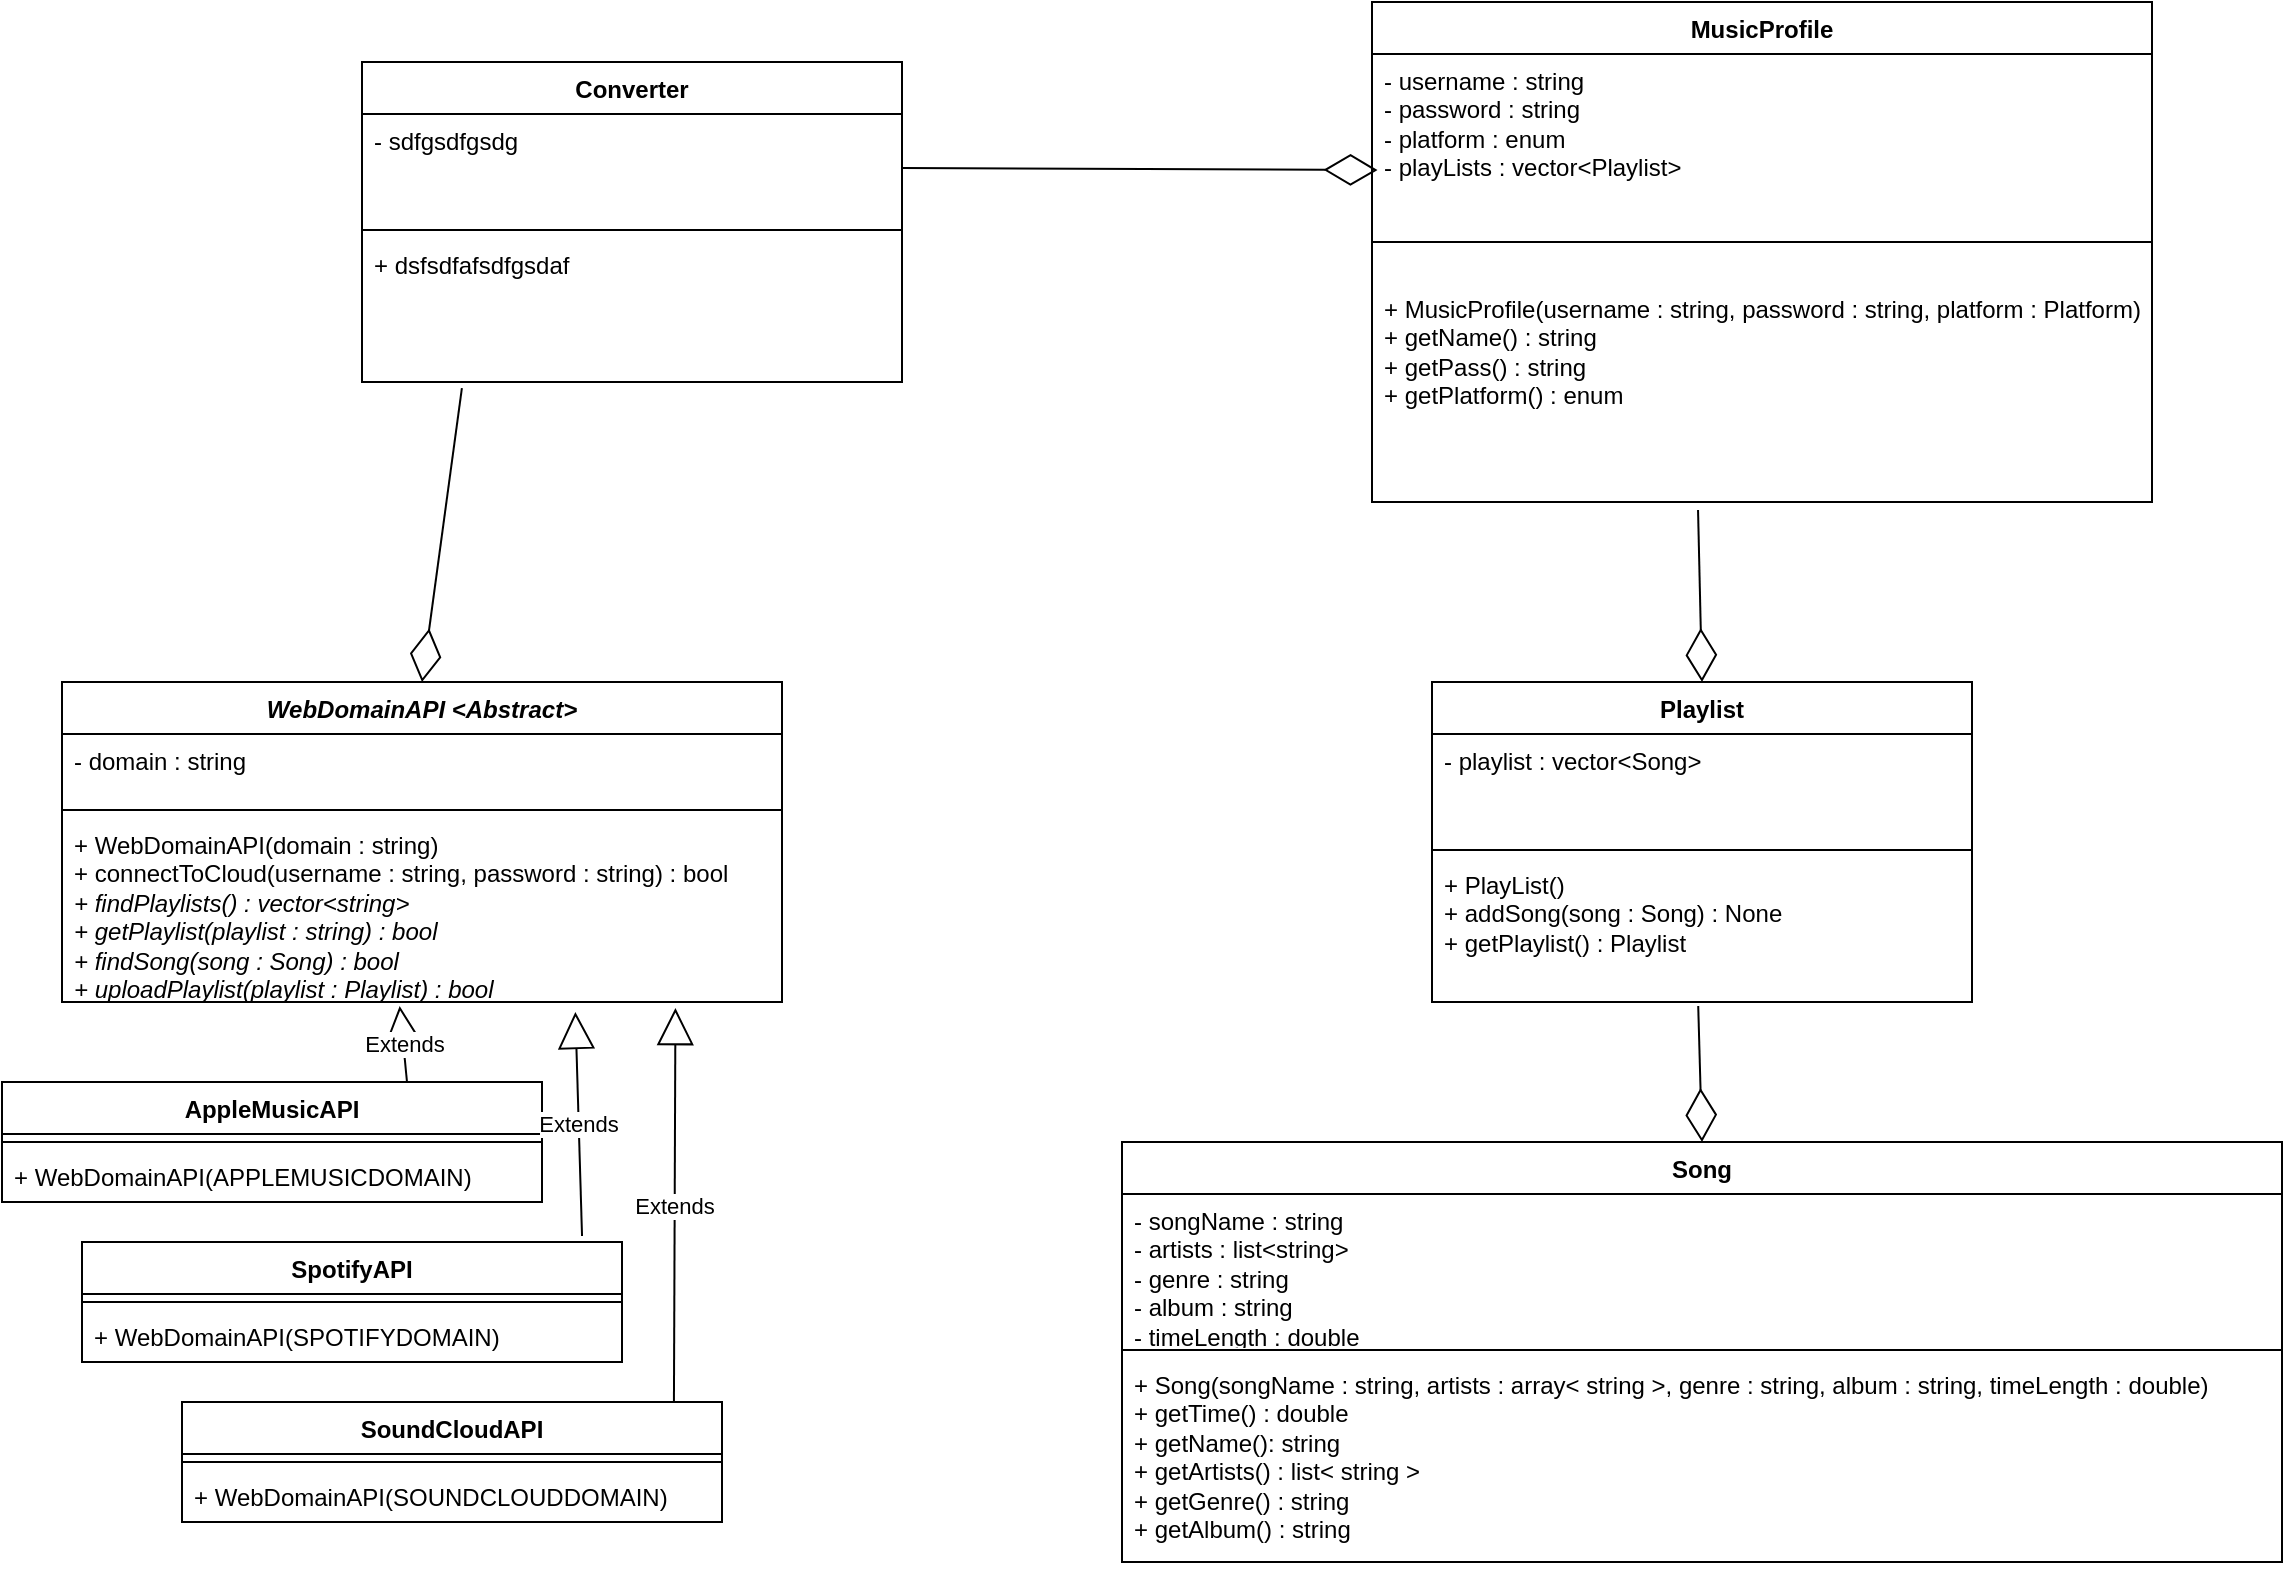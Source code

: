 <mxfile version="24.3.0" type="device">
  <diagram name="Page-1" id="ILy0DAQNYgPiJqq5SF2T">
    <mxGraphModel dx="834" dy="1667" grid="1" gridSize="10" guides="1" tooltips="1" connect="1" arrows="1" fold="1" page="1" pageScale="1" pageWidth="850" pageHeight="1100" math="0" shadow="0">
      <root>
        <mxCell id="0" />
        <mxCell id="1" parent="0" />
        <mxCell id="imGzoSFmh1mY2L6UpgBo-1" value="MusicProfile" style="swimlane;fontStyle=1;align=center;verticalAlign=top;childLayout=stackLayout;horizontal=1;startSize=26;horizontalStack=0;resizeParent=1;resizeParentMax=0;resizeLast=0;collapsible=1;marginBottom=0;whiteSpace=wrap;html=1;" vertex="1" parent="1">
          <mxGeometry x="695" y="40" width="390" height="250" as="geometry" />
        </mxCell>
        <mxCell id="imGzoSFmh1mY2L6UpgBo-2" value="- username : string&lt;div&gt;- password : string&lt;br&gt;&lt;div&gt;- platform : enum&lt;/div&gt;&lt;/div&gt;&lt;div&gt;- playLists : vector&amp;lt;Playlist&amp;gt;&lt;/div&gt;" style="text;strokeColor=none;fillColor=none;align=left;verticalAlign=top;spacingLeft=4;spacingRight=4;overflow=hidden;rotatable=0;points=[[0,0.5],[1,0.5]];portConstraint=eastwest;whiteSpace=wrap;html=1;" vertex="1" parent="imGzoSFmh1mY2L6UpgBo-1">
          <mxGeometry y="26" width="390" height="74" as="geometry" />
        </mxCell>
        <mxCell id="imGzoSFmh1mY2L6UpgBo-3" value="" style="line;strokeWidth=1;fillColor=none;align=left;verticalAlign=middle;spacingTop=-1;spacingLeft=3;spacingRight=3;rotatable=0;labelPosition=right;points=[];portConstraint=eastwest;strokeColor=inherit;" vertex="1" parent="imGzoSFmh1mY2L6UpgBo-1">
          <mxGeometry y="100" width="390" height="40" as="geometry" />
        </mxCell>
        <mxCell id="imGzoSFmh1mY2L6UpgBo-4" value="+ MusicProfile(username : string, password : string, platform : Platform)&lt;div&gt;+ getName() : string&lt;/div&gt;&lt;div&gt;+ getPass() : string&lt;/div&gt;&lt;div&gt;+ getPlatform() : enum&lt;/div&gt;" style="text;strokeColor=none;fillColor=none;align=left;verticalAlign=top;spacingLeft=4;spacingRight=4;overflow=hidden;rotatable=0;points=[[0,0.5],[1,0.5]];portConstraint=eastwest;whiteSpace=wrap;html=1;" vertex="1" parent="imGzoSFmh1mY2L6UpgBo-1">
          <mxGeometry y="140" width="390" height="110" as="geometry" />
        </mxCell>
        <mxCell id="imGzoSFmh1mY2L6UpgBo-5" value="Song" style="swimlane;fontStyle=1;align=center;verticalAlign=top;childLayout=stackLayout;horizontal=1;startSize=26;horizontalStack=0;resizeParent=1;resizeParentMax=0;resizeLast=0;collapsible=1;marginBottom=0;whiteSpace=wrap;html=1;" vertex="1" parent="1">
          <mxGeometry x="570" y="610" width="580" height="210" as="geometry" />
        </mxCell>
        <mxCell id="imGzoSFmh1mY2L6UpgBo-6" value="- songName : string&lt;div&gt;- artists : list&amp;lt;string&amp;gt;&lt;/div&gt;&lt;div&gt;- genre : string&lt;/div&gt;&lt;div&gt;- album : string&lt;/div&gt;&lt;div&gt;- timeLength : double&lt;/div&gt;" style="text;strokeColor=none;fillColor=none;align=left;verticalAlign=top;spacingLeft=4;spacingRight=4;overflow=hidden;rotatable=0;points=[[0,0.5],[1,0.5]];portConstraint=eastwest;whiteSpace=wrap;html=1;" vertex="1" parent="imGzoSFmh1mY2L6UpgBo-5">
          <mxGeometry y="26" width="580" height="74" as="geometry" />
        </mxCell>
        <mxCell id="imGzoSFmh1mY2L6UpgBo-7" value="" style="line;strokeWidth=1;fillColor=none;align=left;verticalAlign=middle;spacingTop=-1;spacingLeft=3;spacingRight=3;rotatable=0;labelPosition=right;points=[];portConstraint=eastwest;strokeColor=inherit;" vertex="1" parent="imGzoSFmh1mY2L6UpgBo-5">
          <mxGeometry y="100" width="580" height="8" as="geometry" />
        </mxCell>
        <mxCell id="imGzoSFmh1mY2L6UpgBo-8" value="&lt;div&gt;+ Song(songName : string, artists : array&amp;lt;&amp;nbsp;string &amp;gt;, genre : string, album : string, timeLength : double)&lt;/div&gt;&lt;div&gt;+ getTime() : double&lt;/div&gt;&lt;div&gt;+ getName(): string&lt;/div&gt;&lt;div&gt;+ getArtists() : list&amp;lt;&amp;nbsp;string &amp;gt;&lt;/div&gt;&lt;div&gt;+ getGenre() : string&lt;/div&gt;&lt;div&gt;+ getAlbum() : string&lt;/div&gt;&lt;div&gt;&lt;br&gt;&lt;/div&gt;&lt;div&gt;&lt;br&gt;&lt;/div&gt;&lt;div&gt;&lt;br&gt;&lt;/div&gt;" style="text;strokeColor=none;fillColor=none;align=left;verticalAlign=top;spacingLeft=4;spacingRight=4;overflow=hidden;rotatable=0;points=[[0,0.5],[1,0.5]];portConstraint=eastwest;whiteSpace=wrap;html=1;" vertex="1" parent="imGzoSFmh1mY2L6UpgBo-5">
          <mxGeometry y="108" width="580" height="102" as="geometry" />
        </mxCell>
        <mxCell id="imGzoSFmh1mY2L6UpgBo-9" value="Playlist" style="swimlane;fontStyle=1;align=center;verticalAlign=top;childLayout=stackLayout;horizontal=1;startSize=26;horizontalStack=0;resizeParent=1;resizeParentMax=0;resizeLast=0;collapsible=1;marginBottom=0;whiteSpace=wrap;html=1;" vertex="1" parent="1">
          <mxGeometry x="725" y="380" width="270" height="160" as="geometry" />
        </mxCell>
        <mxCell id="imGzoSFmh1mY2L6UpgBo-10" value="- playlist : vector&amp;lt;Song&amp;gt;" style="text;strokeColor=none;fillColor=none;align=left;verticalAlign=top;spacingLeft=4;spacingRight=4;overflow=hidden;rotatable=0;points=[[0,0.5],[1,0.5]];portConstraint=eastwest;whiteSpace=wrap;html=1;" vertex="1" parent="imGzoSFmh1mY2L6UpgBo-9">
          <mxGeometry y="26" width="270" height="54" as="geometry" />
        </mxCell>
        <mxCell id="imGzoSFmh1mY2L6UpgBo-11" value="" style="line;strokeWidth=1;fillColor=none;align=left;verticalAlign=middle;spacingTop=-1;spacingLeft=3;spacingRight=3;rotatable=0;labelPosition=right;points=[];portConstraint=eastwest;strokeColor=inherit;" vertex="1" parent="imGzoSFmh1mY2L6UpgBo-9">
          <mxGeometry y="80" width="270" height="8" as="geometry" />
        </mxCell>
        <mxCell id="imGzoSFmh1mY2L6UpgBo-12" value="+ PlayList()&lt;div&gt;+ addSong(song : Song) : None&lt;/div&gt;&lt;div&gt;+ getPlaylist() : Playlist&lt;/div&gt;&lt;div&gt;&lt;div&gt;&lt;br&gt;&lt;/div&gt;&lt;/div&gt;" style="text;strokeColor=none;fillColor=none;align=left;verticalAlign=top;spacingLeft=4;spacingRight=4;overflow=hidden;rotatable=0;points=[[0,0.5],[1,0.5]];portConstraint=eastwest;whiteSpace=wrap;html=1;" vertex="1" parent="imGzoSFmh1mY2L6UpgBo-9">
          <mxGeometry y="88" width="270" height="72" as="geometry" />
        </mxCell>
        <mxCell id="imGzoSFmh1mY2L6UpgBo-13" value="&lt;i&gt;WebDomainAPI &amp;lt;Abstract&amp;gt;&lt;/i&gt;" style="swimlane;fontStyle=1;align=center;verticalAlign=top;childLayout=stackLayout;horizontal=1;startSize=26;horizontalStack=0;resizeParent=1;resizeParentMax=0;resizeLast=0;collapsible=1;marginBottom=0;whiteSpace=wrap;html=1;" vertex="1" parent="1">
          <mxGeometry x="40" y="380" width="360" height="160" as="geometry" />
        </mxCell>
        <mxCell id="imGzoSFmh1mY2L6UpgBo-14" value="- domain : string" style="text;strokeColor=none;fillColor=none;align=left;verticalAlign=top;spacingLeft=4;spacingRight=4;overflow=hidden;rotatable=0;points=[[0,0.5],[1,0.5]];portConstraint=eastwest;whiteSpace=wrap;html=1;" vertex="1" parent="imGzoSFmh1mY2L6UpgBo-13">
          <mxGeometry y="26" width="360" height="34" as="geometry" />
        </mxCell>
        <mxCell id="imGzoSFmh1mY2L6UpgBo-15" value="" style="line;strokeWidth=1;fillColor=none;align=left;verticalAlign=middle;spacingTop=-1;spacingLeft=3;spacingRight=3;rotatable=0;labelPosition=right;points=[];portConstraint=eastwest;strokeColor=inherit;" vertex="1" parent="imGzoSFmh1mY2L6UpgBo-13">
          <mxGeometry y="60" width="360" height="8" as="geometry" />
        </mxCell>
        <mxCell id="imGzoSFmh1mY2L6UpgBo-16" value="&lt;div&gt;+ WebDomainAPI(domain : string)&lt;/div&gt;&lt;div&gt;+ connectToCloud(username : string, password : string) : bool&lt;/div&gt;&lt;div&gt;&lt;i&gt;+ findPlaylists() : vector&amp;lt;string&amp;gt;&lt;/i&gt;&lt;/div&gt;&lt;div&gt;&lt;i&gt;+ getPlaylist(playlist : string) : bool&lt;/i&gt;&lt;/div&gt;&lt;div&gt;&lt;i&gt;+ findSong(song : Song) : bool&lt;/i&gt;&lt;/div&gt;&lt;div&gt;&lt;i&gt;+ uploadPlaylist(playlist : Playlist) : bool&lt;/i&gt;&lt;/div&gt;" style="text;strokeColor=none;fillColor=none;align=left;verticalAlign=top;spacingLeft=4;spacingRight=4;overflow=hidden;rotatable=0;points=[[0,0.5],[1,0.5]];portConstraint=eastwest;whiteSpace=wrap;html=1;" vertex="1" parent="imGzoSFmh1mY2L6UpgBo-13">
          <mxGeometry y="68" width="360" height="92" as="geometry" />
        </mxCell>
        <mxCell id="imGzoSFmh1mY2L6UpgBo-17" value="AppleMusicAPI" style="swimlane;fontStyle=1;align=center;verticalAlign=top;childLayout=stackLayout;horizontal=1;startSize=26;horizontalStack=0;resizeParent=1;resizeParentMax=0;resizeLast=0;collapsible=1;marginBottom=0;whiteSpace=wrap;html=1;" vertex="1" parent="1">
          <mxGeometry x="10" y="580" width="270" height="60" as="geometry" />
        </mxCell>
        <mxCell id="imGzoSFmh1mY2L6UpgBo-19" value="" style="line;strokeWidth=1;fillColor=none;align=left;verticalAlign=middle;spacingTop=-1;spacingLeft=3;spacingRight=3;rotatable=0;labelPosition=right;points=[];portConstraint=eastwest;strokeColor=inherit;" vertex="1" parent="imGzoSFmh1mY2L6UpgBo-17">
          <mxGeometry y="26" width="270" height="8" as="geometry" />
        </mxCell>
        <mxCell id="imGzoSFmh1mY2L6UpgBo-20" value="+ WebDomainAPI(APPLEMUSICDOMAIN)&lt;div&gt;&lt;br&gt;&lt;/div&gt;" style="text;strokeColor=none;fillColor=none;align=left;verticalAlign=top;spacingLeft=4;spacingRight=4;overflow=hidden;rotatable=0;points=[[0,0.5],[1,0.5]];portConstraint=eastwest;whiteSpace=wrap;html=1;" vertex="1" parent="imGzoSFmh1mY2L6UpgBo-17">
          <mxGeometry y="34" width="270" height="26" as="geometry" />
        </mxCell>
        <mxCell id="imGzoSFmh1mY2L6UpgBo-21" value="SpotifyAPI" style="swimlane;fontStyle=1;align=center;verticalAlign=top;childLayout=stackLayout;horizontal=1;startSize=26;horizontalStack=0;resizeParent=1;resizeParentMax=0;resizeLast=0;collapsible=1;marginBottom=0;whiteSpace=wrap;html=1;" vertex="1" parent="1">
          <mxGeometry x="50" y="660" width="270" height="60" as="geometry" />
        </mxCell>
        <mxCell id="imGzoSFmh1mY2L6UpgBo-22" value="" style="line;strokeWidth=1;fillColor=none;align=left;verticalAlign=middle;spacingTop=-1;spacingLeft=3;spacingRight=3;rotatable=0;labelPosition=right;points=[];portConstraint=eastwest;strokeColor=inherit;" vertex="1" parent="imGzoSFmh1mY2L6UpgBo-21">
          <mxGeometry y="26" width="270" height="8" as="geometry" />
        </mxCell>
        <mxCell id="imGzoSFmh1mY2L6UpgBo-23" value="+ WebDomainAPI(SPOTIFYDOMAIN)&lt;div&gt;&lt;br&gt;&lt;/div&gt;" style="text;strokeColor=none;fillColor=none;align=left;verticalAlign=top;spacingLeft=4;spacingRight=4;overflow=hidden;rotatable=0;points=[[0,0.5],[1,0.5]];portConstraint=eastwest;whiteSpace=wrap;html=1;" vertex="1" parent="imGzoSFmh1mY2L6UpgBo-21">
          <mxGeometry y="34" width="270" height="26" as="geometry" />
        </mxCell>
        <mxCell id="imGzoSFmh1mY2L6UpgBo-24" value="SoundCloudAPI" style="swimlane;fontStyle=1;align=center;verticalAlign=top;childLayout=stackLayout;horizontal=1;startSize=26;horizontalStack=0;resizeParent=1;resizeParentMax=0;resizeLast=0;collapsible=1;marginBottom=0;whiteSpace=wrap;html=1;" vertex="1" parent="1">
          <mxGeometry x="100" y="740" width="270" height="60" as="geometry" />
        </mxCell>
        <mxCell id="imGzoSFmh1mY2L6UpgBo-25" value="" style="line;strokeWidth=1;fillColor=none;align=left;verticalAlign=middle;spacingTop=-1;spacingLeft=3;spacingRight=3;rotatable=0;labelPosition=right;points=[];portConstraint=eastwest;strokeColor=inherit;" vertex="1" parent="imGzoSFmh1mY2L6UpgBo-24">
          <mxGeometry y="26" width="270" height="8" as="geometry" />
        </mxCell>
        <mxCell id="imGzoSFmh1mY2L6UpgBo-26" value="+ WebDomainAPI(SOUNDCLOUDDOMAIN)&lt;div&gt;&lt;br&gt;&lt;/div&gt;" style="text;strokeColor=none;fillColor=none;align=left;verticalAlign=top;spacingLeft=4;spacingRight=4;overflow=hidden;rotatable=0;points=[[0,0.5],[1,0.5]];portConstraint=eastwest;whiteSpace=wrap;html=1;" vertex="1" parent="imGzoSFmh1mY2L6UpgBo-24">
          <mxGeometry y="34" width="270" height="26" as="geometry" />
        </mxCell>
        <mxCell id="imGzoSFmh1mY2L6UpgBo-30" value="Extends" style="endArrow=block;endSize=16;endFill=0;html=1;rounded=0;exitX=0.75;exitY=0;exitDx=0;exitDy=0;entryX=0.469;entryY=1.022;entryDx=0;entryDy=0;entryPerimeter=0;" edge="1" parent="1" source="imGzoSFmh1mY2L6UpgBo-17" target="imGzoSFmh1mY2L6UpgBo-16">
          <mxGeometry width="160" relative="1" as="geometry">
            <mxPoint x="350" y="440" as="sourcePoint" />
            <mxPoint x="510" y="440" as="targetPoint" />
          </mxGeometry>
        </mxCell>
        <mxCell id="imGzoSFmh1mY2L6UpgBo-32" value="Extends" style="endArrow=block;endSize=16;endFill=0;html=1;rounded=0;exitX=0.926;exitY=-0.05;exitDx=0;exitDy=0;exitPerimeter=0;entryX=0.713;entryY=1.054;entryDx=0;entryDy=0;entryPerimeter=0;" edge="1" parent="1" source="imGzoSFmh1mY2L6UpgBo-21" target="imGzoSFmh1mY2L6UpgBo-16">
          <mxGeometry width="160" relative="1" as="geometry">
            <mxPoint x="350" y="440" as="sourcePoint" />
            <mxPoint x="510" y="440" as="targetPoint" />
          </mxGeometry>
        </mxCell>
        <mxCell id="imGzoSFmh1mY2L6UpgBo-33" value="Extends" style="endArrow=block;endSize=16;endFill=0;html=1;rounded=0;exitX=0.911;exitY=0;exitDx=0;exitDy=0;exitPerimeter=0;entryX=0.852;entryY=1.033;entryDx=0;entryDy=0;entryPerimeter=0;" edge="1" parent="1" source="imGzoSFmh1mY2L6UpgBo-24" target="imGzoSFmh1mY2L6UpgBo-16">
          <mxGeometry width="160" relative="1" as="geometry">
            <mxPoint x="350" y="440" as="sourcePoint" />
            <mxPoint x="510" y="440" as="targetPoint" />
          </mxGeometry>
        </mxCell>
        <mxCell id="imGzoSFmh1mY2L6UpgBo-35" value="Converter" style="swimlane;fontStyle=1;align=center;verticalAlign=top;childLayout=stackLayout;horizontal=1;startSize=26;horizontalStack=0;resizeParent=1;resizeParentMax=0;resizeLast=0;collapsible=1;marginBottom=0;whiteSpace=wrap;html=1;" vertex="1" parent="1">
          <mxGeometry x="190" y="70" width="270" height="160" as="geometry" />
        </mxCell>
        <mxCell id="imGzoSFmh1mY2L6UpgBo-36" value="- sdfgsdfgsdg" style="text;strokeColor=none;fillColor=none;align=left;verticalAlign=top;spacingLeft=4;spacingRight=4;overflow=hidden;rotatable=0;points=[[0,0.5],[1,0.5]];portConstraint=eastwest;whiteSpace=wrap;html=1;" vertex="1" parent="imGzoSFmh1mY2L6UpgBo-35">
          <mxGeometry y="26" width="270" height="54" as="geometry" />
        </mxCell>
        <mxCell id="imGzoSFmh1mY2L6UpgBo-37" value="" style="line;strokeWidth=1;fillColor=none;align=left;verticalAlign=middle;spacingTop=-1;spacingLeft=3;spacingRight=3;rotatable=0;labelPosition=right;points=[];portConstraint=eastwest;strokeColor=inherit;" vertex="1" parent="imGzoSFmh1mY2L6UpgBo-35">
          <mxGeometry y="80" width="270" height="8" as="geometry" />
        </mxCell>
        <mxCell id="imGzoSFmh1mY2L6UpgBo-38" value="&lt;div&gt;&lt;div&gt;+ dsfsdfafsdfgsdaf&lt;/div&gt;&lt;/div&gt;" style="text;strokeColor=none;fillColor=none;align=left;verticalAlign=top;spacingLeft=4;spacingRight=4;overflow=hidden;rotatable=0;points=[[0,0.5],[1,0.5]];portConstraint=eastwest;whiteSpace=wrap;html=1;" vertex="1" parent="imGzoSFmh1mY2L6UpgBo-35">
          <mxGeometry y="88" width="270" height="72" as="geometry" />
        </mxCell>
        <mxCell id="imGzoSFmh1mY2L6UpgBo-39" value="" style="endArrow=diamondThin;endFill=0;endSize=24;html=1;rounded=0;entryX=0.5;entryY=0;entryDx=0;entryDy=0;exitX=0.418;exitY=1.036;exitDx=0;exitDy=0;exitPerimeter=0;" edge="1" parent="1" source="imGzoSFmh1mY2L6UpgBo-4" target="imGzoSFmh1mY2L6UpgBo-9">
          <mxGeometry width="160" relative="1" as="geometry">
            <mxPoint x="470" y="410" as="sourcePoint" />
            <mxPoint x="630" y="410" as="targetPoint" />
          </mxGeometry>
        </mxCell>
        <mxCell id="imGzoSFmh1mY2L6UpgBo-40" value="" style="endArrow=diamondThin;endFill=0;endSize=24;html=1;rounded=0;entryX=0.5;entryY=0;entryDx=0;entryDy=0;exitX=0.185;exitY=1.042;exitDx=0;exitDy=0;exitPerimeter=0;" edge="1" parent="1" source="imGzoSFmh1mY2L6UpgBo-38" target="imGzoSFmh1mY2L6UpgBo-13">
          <mxGeometry width="160" relative="1" as="geometry">
            <mxPoint x="233" y="240" as="sourcePoint" />
            <mxPoint x="237" y="326" as="targetPoint" />
          </mxGeometry>
        </mxCell>
        <mxCell id="imGzoSFmh1mY2L6UpgBo-41" value="" style="endArrow=diamondThin;endFill=0;endSize=24;html=1;rounded=0;entryX=0.007;entryY=0.784;entryDx=0;entryDy=0;exitX=1;exitY=0.5;exitDx=0;exitDy=0;entryPerimeter=0;" edge="1" parent="1" source="imGzoSFmh1mY2L6UpgBo-36" target="imGzoSFmh1mY2L6UpgBo-2">
          <mxGeometry width="160" relative="1" as="geometry">
            <mxPoint x="876" y="314" as="sourcePoint" />
            <mxPoint x="880" y="400" as="targetPoint" />
          </mxGeometry>
        </mxCell>
        <mxCell id="imGzoSFmh1mY2L6UpgBo-42" value="" style="endArrow=diamondThin;endFill=0;endSize=24;html=1;rounded=0;entryX=0.5;entryY=0;entryDx=0;entryDy=0;exitX=0.493;exitY=1.028;exitDx=0;exitDy=0;exitPerimeter=0;" edge="1" parent="1" source="imGzoSFmh1mY2L6UpgBo-12" target="imGzoSFmh1mY2L6UpgBo-5">
          <mxGeometry width="160" relative="1" as="geometry">
            <mxPoint x="866" y="304" as="sourcePoint" />
            <mxPoint x="870" y="390" as="targetPoint" />
          </mxGeometry>
        </mxCell>
      </root>
    </mxGraphModel>
  </diagram>
</mxfile>
